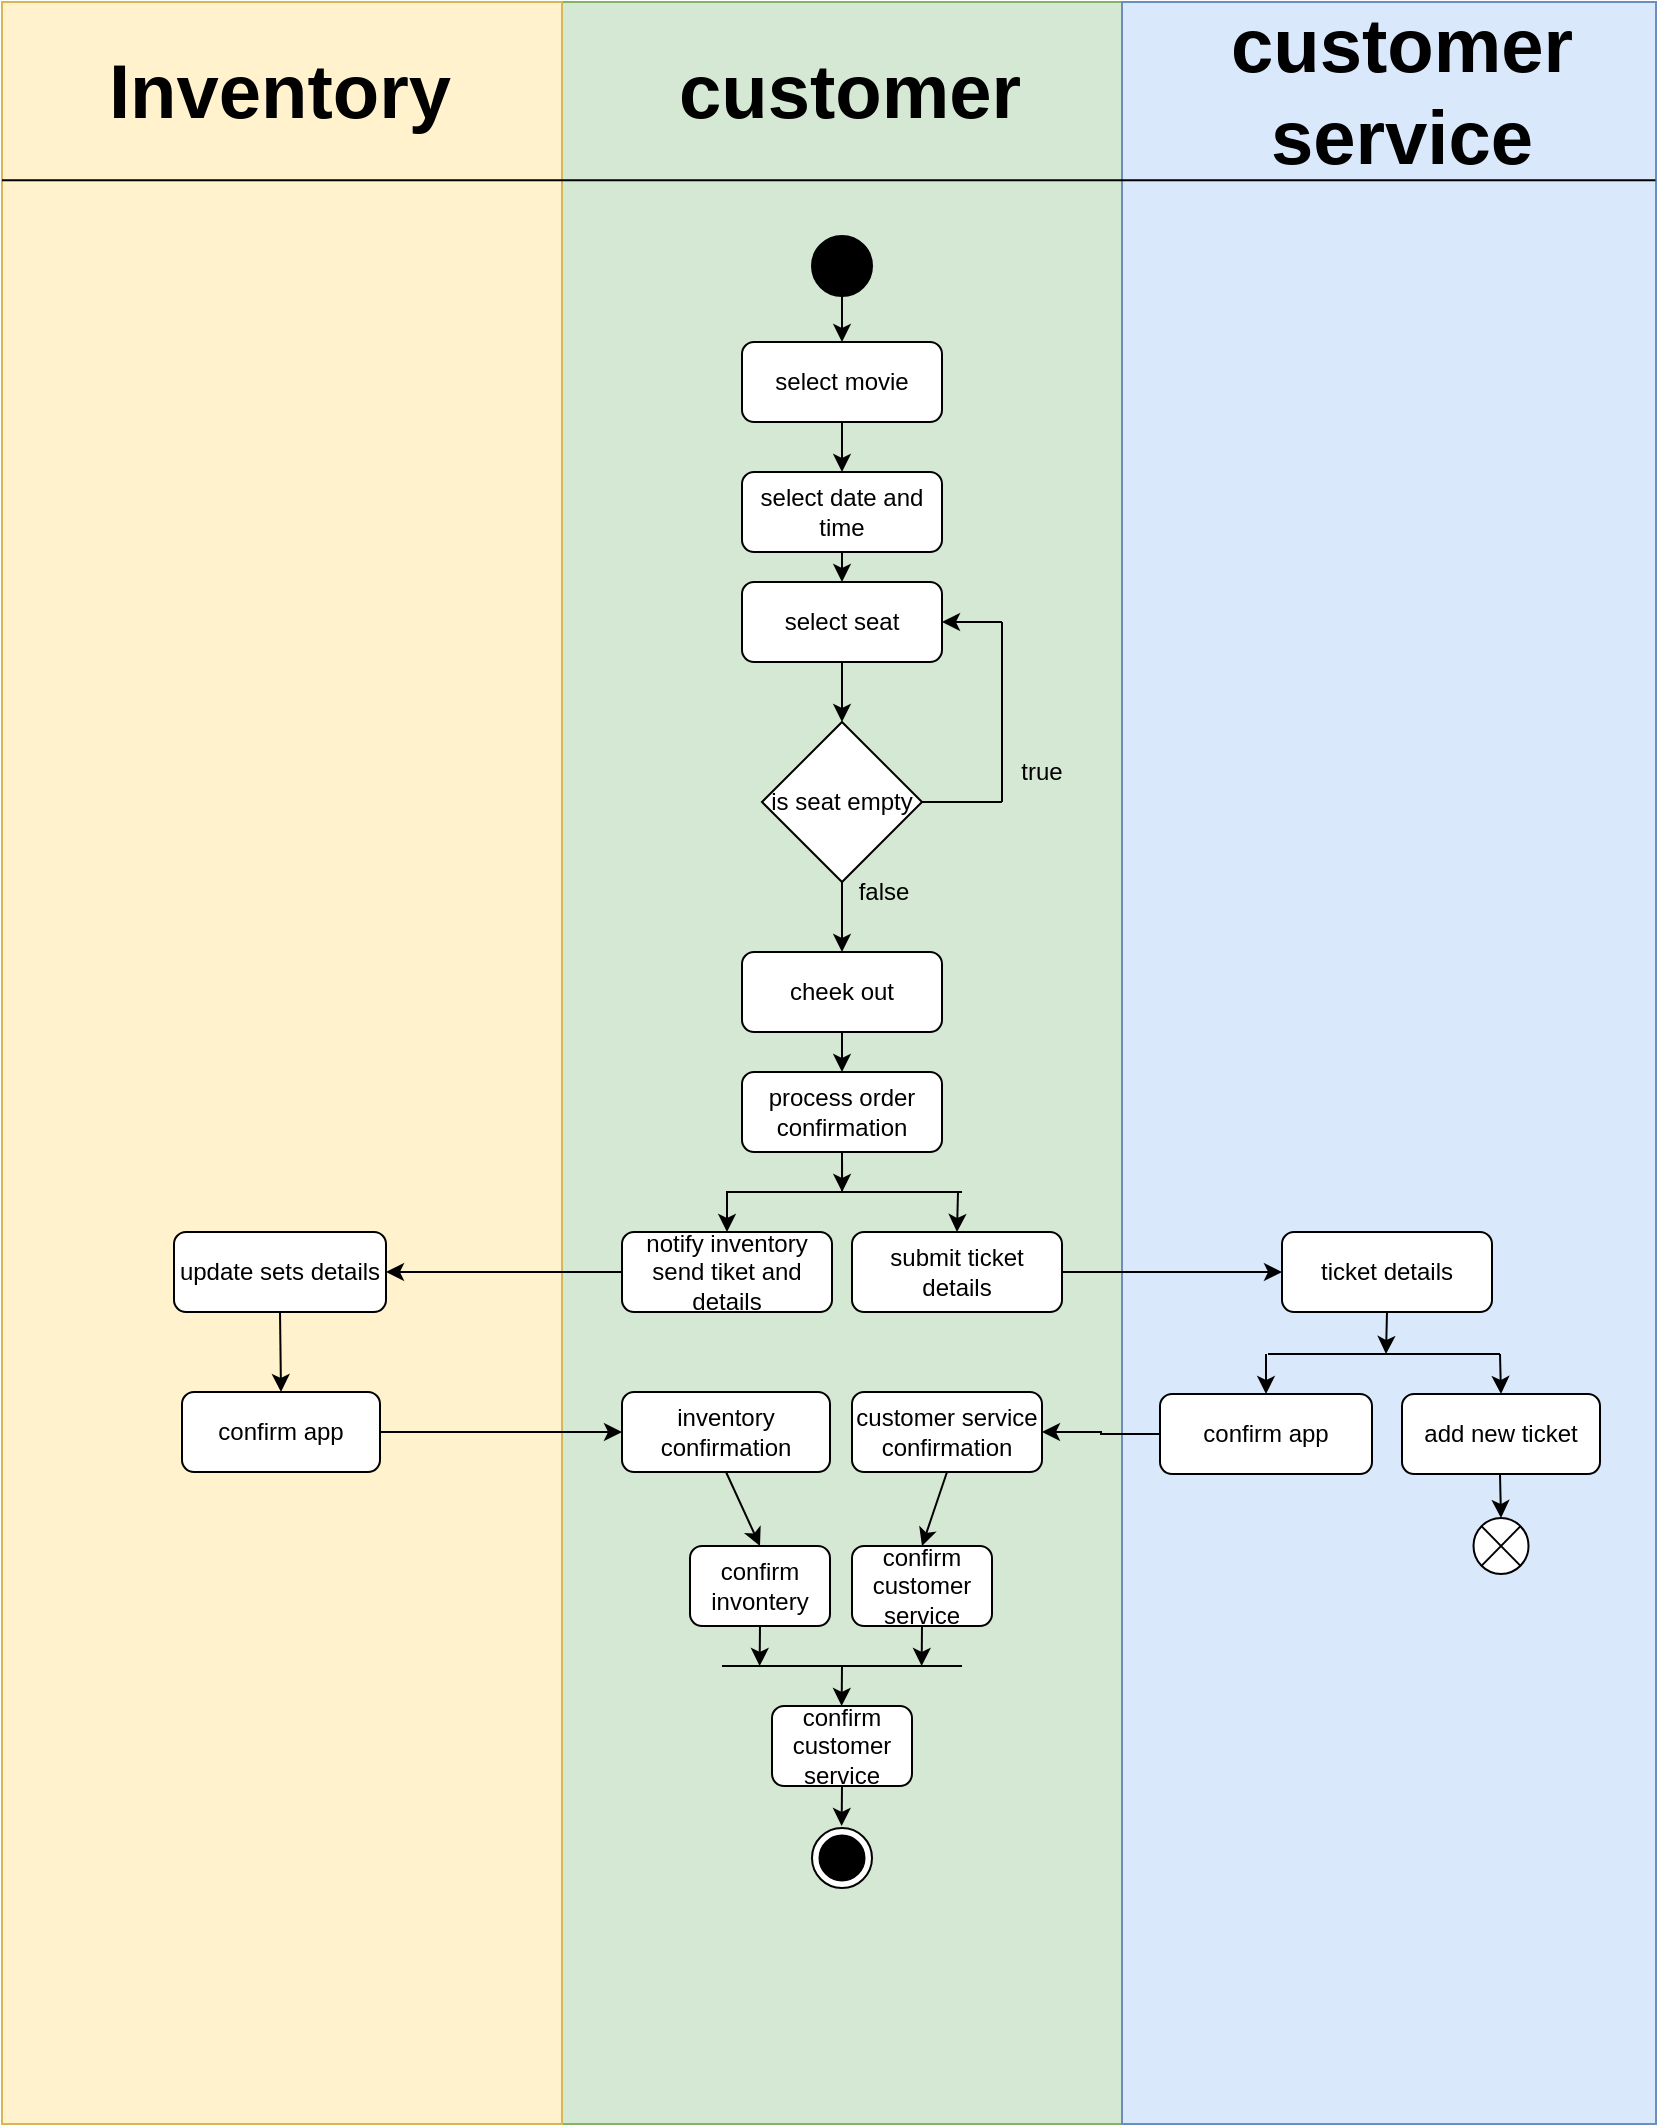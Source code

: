 <mxfile version="25.0.3">
  <diagram name="Page-1" id="kxVPLBATwL-lTFPLtfOb">
    <mxGraphModel dx="934" dy="525" grid="1" gridSize="10" guides="1" tooltips="1" connect="1" arrows="1" fold="1" page="1" pageScale="1" pageWidth="827" pageHeight="1169" math="0" shadow="0">
      <root>
        <mxCell id="0" />
        <mxCell id="1" parent="0" />
        <mxCell id="Q16-iBj3WvuILZVPS6H7-122" value="" style="verticalLabelPosition=bottom;verticalAlign=top;html=1;shape=mxgraph.basic.rect;fillColor2=none;strokeWidth=1;size=20;indent=5;fillColor=#d5e8d4;strokeColor=#82b366;" parent="1" vertex="1">
          <mxGeometry x="280" width="280" height="1061" as="geometry" />
        </mxCell>
        <mxCell id="Q16-iBj3WvuILZVPS6H7-121" value="" style="verticalLabelPosition=bottom;verticalAlign=top;html=1;shape=mxgraph.basic.rect;fillColor2=none;strokeWidth=1;size=20;indent=5;fillColor=#dae8fc;strokeColor=#6c8ebf;" parent="1" vertex="1">
          <mxGeometry x="560" width="267" height="1061" as="geometry" />
        </mxCell>
        <mxCell id="Q16-iBj3WvuILZVPS6H7-120" value="" style="verticalLabelPosition=bottom;verticalAlign=top;html=1;shape=mxgraph.basic.rect;fillColor2=none;strokeWidth=1;size=20;indent=5;fillColor=#fff2cc;strokeColor=#d6b656;" parent="1" vertex="1">
          <mxGeometry width="280" height="1061" as="geometry" />
        </mxCell>
        <mxCell id="Q16-iBj3WvuILZVPS6H7-2" value="" style="ellipse;whiteSpace=wrap;html=1;aspect=fixed;strokeColor=default;fillColor=#000000;" parent="1" vertex="1">
          <mxGeometry x="405" y="117" width="30" height="30" as="geometry" />
        </mxCell>
        <mxCell id="Q16-iBj3WvuILZVPS6H7-3" value="" style="endArrow=classic;html=1;rounded=0;strokeWidth=1;flowAnimation=0;entryX=0.5;entryY=0;entryDx=0;entryDy=0;exitX=0.5;exitY=1;exitDx=0;exitDy=0;" parent="1" source="Q16-iBj3WvuILZVPS6H7-2" target="Q16-iBj3WvuILZVPS6H7-4" edge="1">
          <mxGeometry width="50" height="50" relative="1" as="geometry">
            <mxPoint x="419.88" y="147" as="sourcePoint" />
            <mxPoint x="419.92" y="167" as="targetPoint" />
          </mxGeometry>
        </mxCell>
        <mxCell id="Q16-iBj3WvuILZVPS6H7-4" value="select movie" style="rounded=1;whiteSpace=wrap;html=1;" parent="1" vertex="1">
          <mxGeometry x="370" y="170" width="100" height="40" as="geometry" />
        </mxCell>
        <mxCell id="Q16-iBj3WvuILZVPS6H7-5" value="" style="endArrow=classic;html=1;rounded=0;entryX=0.5;entryY=0;entryDx=0;entryDy=0;exitX=0.5;exitY=1;exitDx=0;exitDy=0;" parent="1" source="kdGe8gPKuoPQ01e6E0B5-7" target="Q16-iBj3WvuILZVPS6H7-8" edge="1">
          <mxGeometry width="50" height="50" relative="1" as="geometry">
            <mxPoint x="420" y="349" as="sourcePoint" />
            <mxPoint x="420" y="525" as="targetPoint" />
          </mxGeometry>
        </mxCell>
        <mxCell id="Q16-iBj3WvuILZVPS6H7-8" value="cheek out" style="rounded=1;whiteSpace=wrap;html=1;" parent="1" vertex="1">
          <mxGeometry x="370" y="475" width="100" height="40" as="geometry" />
        </mxCell>
        <mxCell id="Q16-iBj3WvuILZVPS6H7-20" value="" style="endArrow=classic;html=1;rounded=0;entryX=0.5;entryY=0;entryDx=0;entryDy=0;exitX=0.5;exitY=1;exitDx=0;exitDy=0;" parent="1" source="Q16-iBj3WvuILZVPS6H7-8" edge="1">
          <mxGeometry width="50" height="50" relative="1" as="geometry">
            <mxPoint x="420" y="515" as="sourcePoint" />
            <mxPoint x="420" y="535" as="targetPoint" />
          </mxGeometry>
        </mxCell>
        <mxCell id="Q16-iBj3WvuILZVPS6H7-90" value="" style="edgeStyle=orthogonalEdgeStyle;rounded=0;orthogonalLoop=1;jettySize=auto;html=1;" parent="1" source="Q16-iBj3WvuILZVPS6H7-45" target="Q16-iBj3WvuILZVPS6H7-51" edge="1">
          <mxGeometry relative="1" as="geometry" />
        </mxCell>
        <mxCell id="Q16-iBj3WvuILZVPS6H7-45" value="process order confirmation" style="rounded=1;whiteSpace=wrap;html=1;shadow=0;glass=0;" parent="1" vertex="1">
          <mxGeometry x="370" y="535" width="100" height="40" as="geometry" />
        </mxCell>
        <mxCell id="Q16-iBj3WvuILZVPS6H7-46" value="" style="endArrow=classic;html=1;rounded=0;exitX=0.5;exitY=1;exitDx=0;exitDy=0;" parent="1" source="Q16-iBj3WvuILZVPS6H7-45" edge="1">
          <mxGeometry width="50" height="50" relative="1" as="geometry">
            <mxPoint x="419.78" y="575" as="sourcePoint" />
            <mxPoint x="420.07" y="595" as="targetPoint" />
          </mxGeometry>
        </mxCell>
        <mxCell id="Q16-iBj3WvuILZVPS6H7-47" value="" style="endArrow=none;html=1;rounded=0;" parent="1" edge="1">
          <mxGeometry width="50" height="50" relative="1" as="geometry">
            <mxPoint x="380" y="595" as="sourcePoint" />
            <mxPoint x="480" y="595" as="targetPoint" />
          </mxGeometry>
        </mxCell>
        <mxCell id="Q16-iBj3WvuILZVPS6H7-49" value="" style="endArrow=classic;html=1;rounded=0;entryX=0.5;entryY=0;entryDx=0;entryDy=0;" parent="1" target="Q16-iBj3WvuILZVPS6H7-50" edge="1">
          <mxGeometry width="50" height="50" relative="1" as="geometry">
            <mxPoint x="478" y="595" as="sourcePoint" />
            <mxPoint x="460.07" y="615" as="targetPoint" />
          </mxGeometry>
        </mxCell>
        <mxCell id="Q16-iBj3WvuILZVPS6H7-50" value="submit ticket details" style="rounded=1;whiteSpace=wrap;html=1;" parent="1" vertex="1">
          <mxGeometry x="425" y="615" width="105" height="40" as="geometry" />
        </mxCell>
        <mxCell id="Q16-iBj3WvuILZVPS6H7-70" value="" style="edgeStyle=orthogonalEdgeStyle;rounded=0;orthogonalLoop=1;jettySize=auto;html=1;exitX=0;exitY=0.5;exitDx=0;exitDy=0;entryX=1;entryY=0.5;entryDx=0;entryDy=0;" parent="1" source="Q16-iBj3WvuILZVPS6H7-51" target="Q16-iBj3WvuILZVPS6H7-69" edge="1">
          <mxGeometry relative="1" as="geometry">
            <mxPoint x="289" y="635" as="sourcePoint" />
          </mxGeometry>
        </mxCell>
        <mxCell id="Q16-iBj3WvuILZVPS6H7-51" value="notify inventory send tiket and details" style="rounded=1;whiteSpace=wrap;html=1;" parent="1" vertex="1">
          <mxGeometry x="310" y="615" width="105" height="40" as="geometry" />
        </mxCell>
        <mxCell id="Q16-iBj3WvuILZVPS6H7-69" value="update sets details" style="rounded=1;whiteSpace=wrap;html=1;" parent="1" vertex="1">
          <mxGeometry x="86" y="615" width="106" height="40" as="geometry" />
        </mxCell>
        <mxCell id="Q16-iBj3WvuILZVPS6H7-82" value="" style="endArrow=classic;html=1;rounded=0;exitX=0.5;exitY=1;exitDx=0;exitDy=0;entryX=0.5;entryY=0;entryDx=0;entryDy=0;" parent="1" source="Q16-iBj3WvuILZVPS6H7-69" edge="1" target="Q16-iBj3WvuILZVPS6H7-89">
          <mxGeometry width="50" height="50" relative="1" as="geometry">
            <mxPoint x="140.39" y="655" as="sourcePoint" />
            <mxPoint x="139" y="675" as="targetPoint" />
          </mxGeometry>
        </mxCell>
        <mxCell id="Q16-iBj3WvuILZVPS6H7-89" value="confirm app" style="rounded=1;whiteSpace=wrap;html=1;" parent="1" vertex="1">
          <mxGeometry x="90" y="695" width="99" height="40" as="geometry" />
        </mxCell>
        <mxCell id="Q16-iBj3WvuILZVPS6H7-94" value="customer service confirmation" style="rounded=1;whiteSpace=wrap;html=1;" parent="1" vertex="1">
          <mxGeometry x="425" y="695" width="95" height="40" as="geometry" />
        </mxCell>
        <mxCell id="Q16-iBj3WvuILZVPS6H7-95" value="inventory confirmation" style="rounded=1;whiteSpace=wrap;html=1;" parent="1" vertex="1">
          <mxGeometry x="310" y="695" width="104" height="40" as="geometry" />
        </mxCell>
        <mxCell id="Q16-iBj3WvuILZVPS6H7-97" value="" style="endArrow=classic;html=1;rounded=0;entryX=0;entryY=0.5;entryDx=0;entryDy=0;exitX=1;exitY=0.5;exitDx=0;exitDy=0;" parent="1" source="Q16-iBj3WvuILZVPS6H7-89" target="Q16-iBj3WvuILZVPS6H7-95" edge="1">
          <mxGeometry width="50" height="50" relative="1" as="geometry">
            <mxPoint x="310" y="715" as="sourcePoint" />
            <mxPoint x="320" y="714.8" as="targetPoint" />
          </mxGeometry>
        </mxCell>
        <mxCell id="Q16-iBj3WvuILZVPS6H7-98" value="" style="endArrow=classic;html=1;rounded=0;exitX=0.5;exitY=1;exitDx=0;exitDy=0;entryX=0.5;entryY=0;entryDx=0;entryDy=0;" parent="1" source="Q16-iBj3WvuILZVPS6H7-94" target="Q16-iBj3WvuILZVPS6H7-101" edge="1">
          <mxGeometry width="50" height="50" relative="1" as="geometry">
            <mxPoint x="459.82" y="735" as="sourcePoint" />
            <mxPoint x="459.82" y="755" as="targetPoint" />
          </mxGeometry>
        </mxCell>
        <mxCell id="Q16-iBj3WvuILZVPS6H7-99" value="" style="endArrow=classic;html=1;rounded=0;exitX=0.5;exitY=1;exitDx=0;exitDy=0;entryX=0.5;entryY=0;entryDx=0;entryDy=0;" parent="1" source="Q16-iBj3WvuILZVPS6H7-95" target="Q16-iBj3WvuILZVPS6H7-102" edge="1">
          <mxGeometry width="50" height="50" relative="1" as="geometry">
            <mxPoint x="379" y="735" as="sourcePoint" />
            <mxPoint x="378.82" y="755" as="targetPoint" />
          </mxGeometry>
        </mxCell>
        <mxCell id="Q16-iBj3WvuILZVPS6H7-101" value="confirm&lt;div&gt;customer service&lt;/div&gt;" style="rounded=1;whiteSpace=wrap;html=1;" parent="1" vertex="1">
          <mxGeometry x="425" y="772" width="70" height="40" as="geometry" />
        </mxCell>
        <mxCell id="Q16-iBj3WvuILZVPS6H7-102" value="confirm&lt;div&gt;invontery&lt;/div&gt;" style="rounded=1;whiteSpace=wrap;html=1;" parent="1" vertex="1">
          <mxGeometry x="344" y="772" width="70" height="40" as="geometry" />
        </mxCell>
        <mxCell id="Q16-iBj3WvuILZVPS6H7-104" value="" style="endArrow=classic;html=1;rounded=0;exitX=0.5;exitY=1;exitDx=0;exitDy=0;" parent="1" source="Q16-iBj3WvuILZVPS6H7-101" edge="1">
          <mxGeometry width="50" height="50" relative="1" as="geometry">
            <mxPoint x="460" y="812" as="sourcePoint" />
            <mxPoint x="459.82" y="832" as="targetPoint" />
          </mxGeometry>
        </mxCell>
        <mxCell id="Q16-iBj3WvuILZVPS6H7-105" value="" style="endArrow=classic;html=1;rounded=0;exitX=0.5;exitY=1;exitDx=0;exitDy=0;" parent="1" source="Q16-iBj3WvuILZVPS6H7-102" edge="1">
          <mxGeometry width="50" height="50" relative="1" as="geometry">
            <mxPoint x="379" y="812" as="sourcePoint" />
            <mxPoint x="378.82" y="832" as="targetPoint" />
          </mxGeometry>
        </mxCell>
        <mxCell id="Q16-iBj3WvuILZVPS6H7-106" value="" style="endArrow=none;html=1;rounded=0;" parent="1" edge="1">
          <mxGeometry width="50" height="50" relative="1" as="geometry">
            <mxPoint x="360" y="832" as="sourcePoint" />
            <mxPoint x="480" y="832" as="targetPoint" />
          </mxGeometry>
        </mxCell>
        <mxCell id="Q16-iBj3WvuILZVPS6H7-107" value="" style="endArrow=classic;html=1;rounded=0;exitX=0.5;exitY=1;exitDx=0;exitDy=0;" parent="1" edge="1">
          <mxGeometry width="50" height="50" relative="1" as="geometry">
            <mxPoint x="420" y="832" as="sourcePoint" />
            <mxPoint x="419.82" y="852" as="targetPoint" />
          </mxGeometry>
        </mxCell>
        <mxCell id="Q16-iBj3WvuILZVPS6H7-108" value="confirm&lt;div&gt;customer service&lt;/div&gt;" style="rounded=1;whiteSpace=wrap;html=1;" parent="1" vertex="1">
          <mxGeometry x="385" y="852" width="70" height="40" as="geometry" />
        </mxCell>
        <mxCell id="Q16-iBj3WvuILZVPS6H7-111" value="" style="endArrow=classic;html=1;rounded=0;exitX=0.5;exitY=1;exitDx=0;exitDy=0;" parent="1" edge="1">
          <mxGeometry width="50" height="50" relative="1" as="geometry">
            <mxPoint x="420" y="892" as="sourcePoint" />
            <mxPoint x="419.82" y="912" as="targetPoint" />
            <Array as="points">
              <mxPoint x="420" y="892" />
            </Array>
          </mxGeometry>
        </mxCell>
        <mxCell id="Q16-iBj3WvuILZVPS6H7-124" value="" style="endArrow=none;html=1;rounded=0;entryX=0.999;entryY=0.084;entryDx=0;entryDy=0;entryPerimeter=0;exitX=0;exitY=0.084;exitDx=0;exitDy=0;exitPerimeter=0;" parent="1" source="Q16-iBj3WvuILZVPS6H7-120" target="Q16-iBj3WvuILZVPS6H7-121" edge="1">
          <mxGeometry width="50" height="50" relative="1" as="geometry">
            <mxPoint x="2" y="100" as="sourcePoint" />
            <mxPoint x="823.126" y="96.551" as="targetPoint" />
          </mxGeometry>
        </mxCell>
        <mxCell id="Q16-iBj3WvuILZVPS6H7-125" value="&lt;font&gt;Inventory&lt;/font&gt;" style="text;html=1;align=center;verticalAlign=middle;whiteSpace=wrap;rounded=0;fontStyle=1;fontSize=38;" parent="1" vertex="1">
          <mxGeometry x="43" y="30" width="192" height="30" as="geometry" />
        </mxCell>
        <mxCell id="Q16-iBj3WvuILZVPS6H7-126" value="&lt;font&gt;customer&lt;/font&gt;&lt;span style=&quot;color: rgba(0, 0, 0, 0); font-family: monospace; font-weight: 400; text-align: start; text-wrap-mode: nowrap; font-size: 0px;&quot;&gt;%3CmxGraphModel%3E%3Croot%3E%3CmxCell%20id%3D%220%22%2F%3E%3CmxCell%20id%3D%221%22%20parent%3D%220%22%2F%3E%3CmxCell%20id%3D%222%22%20value%3D%22%26lt%3Bfont%26gt%3BInventory%26lt%3B%2Ffont%26gt%3B%22%20style%3D%22text%3Bhtml%3D1%3Balign%3Dcenter%3BverticalAlign%3Dmiddle%3BwhiteSpace%3Dwrap%3Brounded%3D0%3BfontStyle%3D1%3BfontSize%3D38%3B%22%20vertex%3D%221%22%20parent%3D%221%22%3E%3CmxGeometry%20x%3D%2243%22%20y%3D%2230%22%20width%3D%22192%22%20height%3D%2230%22%20as%3D%22geometry%22%2F%3E%3C%2FmxCell%3E%3C%2Froot%3E%3C%2FmxGraphModel%3E&lt;/span&gt;" style="text;html=1;align=center;verticalAlign=middle;whiteSpace=wrap;rounded=0;fontStyle=1;fontSize=38;" parent="1" vertex="1">
          <mxGeometry x="328" y="30" width="192" height="30" as="geometry" />
        </mxCell>
        <mxCell id="Q16-iBj3WvuILZVPS6H7-127" value="customer service" style="text;html=1;align=center;verticalAlign=middle;whiteSpace=wrap;rounded=0;fontStyle=1;fontSize=38;" parent="1" vertex="1">
          <mxGeometry x="604" y="30" width="192" height="30" as="geometry" />
        </mxCell>
        <mxCell id="Q16-iBj3WvuILZVPS6H7-129" value="" style="ellipse;whiteSpace=wrap;html=1;aspect=fixed;fillColor=#FFFFFF;" parent="1" vertex="1">
          <mxGeometry x="405" y="913" width="30" height="30" as="geometry" />
        </mxCell>
        <mxCell id="uWAsY4eUGRDvIrfDlokK-1" value="" style="endArrow=classic;html=1;rounded=0;exitX=1;exitY=0.5;exitDx=0;exitDy=0;entryX=0;entryY=0.5;entryDx=0;entryDy=0;" parent="1" source="Q16-iBj3WvuILZVPS6H7-50" target="uWAsY4eUGRDvIrfDlokK-2" edge="1">
          <mxGeometry width="50" height="50" relative="1" as="geometry">
            <mxPoint x="560" y="648" as="sourcePoint" />
            <mxPoint x="610" y="598" as="targetPoint" />
          </mxGeometry>
        </mxCell>
        <mxCell id="uWAsY4eUGRDvIrfDlokK-2" value="ticket details" style="rounded=1;whiteSpace=wrap;html=1;" parent="1" vertex="1">
          <mxGeometry x="640" y="615" width="105" height="40" as="geometry" />
        </mxCell>
        <mxCell id="uWAsY4eUGRDvIrfDlokK-3" value="" style="endArrow=classic;html=1;rounded=0;exitX=0.5;exitY=1;exitDx=0;exitDy=0;" parent="1" source="uWAsY4eUGRDvIrfDlokK-2" edge="1">
          <mxGeometry width="50" height="50" relative="1" as="geometry">
            <mxPoint x="692.5" y="652" as="sourcePoint" />
            <mxPoint x="692" y="676" as="targetPoint" />
          </mxGeometry>
        </mxCell>
        <mxCell id="uWAsY4eUGRDvIrfDlokK-4" value="" style="endArrow=none;html=1;rounded=0;" parent="1" edge="1">
          <mxGeometry width="50" height="50" relative="1" as="geometry">
            <mxPoint x="633" y="676" as="sourcePoint" />
            <mxPoint x="749" y="676" as="targetPoint" />
          </mxGeometry>
        </mxCell>
        <mxCell id="uWAsY4eUGRDvIrfDlokK-5" value="" style="endArrow=classic;html=1;rounded=0;entryX=0.5;entryY=0;entryDx=0;entryDy=0;" parent="1" target="uWAsY4eUGRDvIrfDlokK-7" edge="1">
          <mxGeometry width="50" height="50" relative="1" as="geometry">
            <mxPoint x="632" y="676" as="sourcePoint" />
            <mxPoint x="652.9" y="696" as="targetPoint" />
          </mxGeometry>
        </mxCell>
        <mxCell id="uWAsY4eUGRDvIrfDlokK-6" value="" style="endArrow=classic;html=1;rounded=0;entryX=0.5;entryY=0;entryDx=0;entryDy=0;" parent="1" target="uWAsY4eUGRDvIrfDlokK-9" edge="1">
          <mxGeometry width="50" height="50" relative="1" as="geometry">
            <mxPoint x="749" y="676" as="sourcePoint" />
            <mxPoint x="749.81" y="696" as="targetPoint" />
          </mxGeometry>
        </mxCell>
        <mxCell id="uWAsY4eUGRDvIrfDlokK-15" value="" style="edgeStyle=orthogonalEdgeStyle;rounded=0;orthogonalLoop=1;jettySize=auto;html=1;" parent="1" source="uWAsY4eUGRDvIrfDlokK-7" target="Q16-iBj3WvuILZVPS6H7-94" edge="1">
          <mxGeometry relative="1" as="geometry" />
        </mxCell>
        <mxCell id="uWAsY4eUGRDvIrfDlokK-7" value="confirm app" style="rounded=1;whiteSpace=wrap;html=1;" parent="1" vertex="1">
          <mxGeometry x="579" y="696" width="106" height="40" as="geometry" />
        </mxCell>
        <mxCell id="uWAsY4eUGRDvIrfDlokK-8" value="" style="endArrow=classic;html=1;rounded=0;entryX=0.5;entryY=0;entryDx=0;entryDy=0;exitX=0.5;exitY=1;exitDx=0;exitDy=0;" parent="1" target="kdGe8gPKuoPQ01e6E0B5-14" edge="1">
          <mxGeometry width="50" height="50" relative="1" as="geometry">
            <mxPoint x="749" y="736" as="sourcePoint" />
            <mxPoint x="749" y="760" as="targetPoint" />
          </mxGeometry>
        </mxCell>
        <mxCell id="uWAsY4eUGRDvIrfDlokK-9" value="add new ticket" style="rounded=1;whiteSpace=wrap;html=1;" parent="1" vertex="1">
          <mxGeometry x="700" y="696" width="99" height="40" as="geometry" />
        </mxCell>
        <mxCell id="kdGe8gPKuoPQ01e6E0B5-1" value="" style="ellipse;whiteSpace=wrap;html=1;aspect=fixed;fillColor=#000000;strokeColor=default;" vertex="1" parent="1">
          <mxGeometry x="408.75" y="916.75" width="22.5" height="22.5" as="geometry" />
        </mxCell>
        <mxCell id="kdGe8gPKuoPQ01e6E0B5-2" value="select date and time&lt;span style=&quot;color: rgba(0, 0, 0, 0); font-family: monospace; font-size: 0px; text-align: start; text-wrap-mode: nowrap;&quot;&gt;%3CmxGraphModel%3E%3Croot%3E%3CmxCell%20id%3D%220%22%2F%3E%3CmxCell%20id%3D%221%22%20parent%3D%220%22%2F%3E%3CmxCell%20id%3D%222%22%20value%3D%22%22%20style%3D%22endArrow%3Dclassic%3Bhtml%3D1%3Brounded%3D0%3BstrokeWidth%3D1%3BflowAnimation%3D0%3BentryX%3D0.5%3BentryY%3D0%3BentryDx%3D0%3BentryDy%3D0%3BexitX%3D0.5%3BexitY%3D1%3BexitDx%3D0%3BexitDy%3D0%3B%22%20edge%3D%221%22%20parent%3D%221%22%3E%3CmxGeometry%20width%3D%2250%22%20height%3D%2250%22%20relative%3D%221%22%20as%3D%22geometry%22%3E%3CmxPoint%20x%3D%22420%22%20y%3D%22147%22%20as%3D%22sourcePoint%22%2F%3E%3CmxPoint%20x%3D%22420%22%20y%3D%22170%22%20as%3D%22targetPoint%22%2F%3E%3C%2FmxGeometry%3E%3C%2FmxCell%3E%3C%2Froot%3E%3C%2FmxGraphModel%3E&lt;/span&gt;&lt;span style=&quot;color: rgba(0, 0, 0, 0); font-family: monospace; font-size: 0px; text-align: start; text-wrap-mode: nowrap;&quot;&gt;%3CmxGraphModel%3E%3Croot%3E%3CmxCell%20id%3D%220%22%2F%3E%3CmxCell%20id%3D%221%22%20parent%3D%220%22%2F%3E%3CmxCell%20id%3D%222%22%20value%3D%22%22%20style%3D%22endArrow%3Dclassic%3Bhtml%3D1%3Brounded%3D0%3BstrokeWidth%3D1%3BflowAnimation%3D0%3BentryX%3D0.5%3BentryY%3D0%3BentryDx%3D0%3BentryDy%3D0%3BexitX%3D0.5%3BexitY%3D1%3BexitDx%3D0%3BexitDy%3D0%3B%22%20edge%3D%221%22%20parent%3D%221%22%3E%3CmxGeometry%20width%3D%2250%22%20height%3D%2250%22%20relative%3D%221%22%20as%3D%22geometry%22%3E%3CmxPoint%20x%3D%22420%22%20y%3D%22147%22%20as%3D%22sourcePoint%22%2F%3E%3CmxPoint%20x%3D%22420%22%20y%3D%22170%22%20as%3D%22targetPoint%22%2F%3E%3C%2FmxGeometry%3E%3C%2FmxCell%3E%3C%2Froot%3E%3C%2FmxGraphModel%3E&lt;/span&gt;" style="rounded=1;whiteSpace=wrap;html=1;" vertex="1" parent="1">
          <mxGeometry x="370" y="235" width="100" height="40" as="geometry" />
        </mxCell>
        <mxCell id="kdGe8gPKuoPQ01e6E0B5-4" value="" style="endArrow=classic;html=1;rounded=0;strokeWidth=1;flowAnimation=0;entryX=0.5;entryY=0;entryDx=0;entryDy=0;exitX=0.5;exitY=1;exitDx=0;exitDy=0;" edge="1" parent="1" source="Q16-iBj3WvuILZVPS6H7-4" target="kdGe8gPKuoPQ01e6E0B5-2">
          <mxGeometry width="50" height="50" relative="1" as="geometry">
            <mxPoint x="430" y="210" as="sourcePoint" />
            <mxPoint x="430" y="233" as="targetPoint" />
          </mxGeometry>
        </mxCell>
        <mxCell id="kdGe8gPKuoPQ01e6E0B5-5" value="select seat" style="rounded=1;whiteSpace=wrap;html=1;" vertex="1" parent="1">
          <mxGeometry x="370" y="290" width="100" height="40" as="geometry" />
        </mxCell>
        <mxCell id="kdGe8gPKuoPQ01e6E0B5-6" value="" style="endArrow=classic;html=1;rounded=0;strokeWidth=1;flowAnimation=0;entryX=0.5;entryY=0;entryDx=0;entryDy=0;exitX=0.5;exitY=1;exitDx=0;exitDy=0;" edge="1" parent="1" source="kdGe8gPKuoPQ01e6E0B5-2" target="kdGe8gPKuoPQ01e6E0B5-5">
          <mxGeometry width="50" height="50" relative="1" as="geometry">
            <mxPoint x="430" y="220" as="sourcePoint" />
            <mxPoint x="430" y="245" as="targetPoint" />
          </mxGeometry>
        </mxCell>
        <mxCell id="kdGe8gPKuoPQ01e6E0B5-7" value="is seat empty" style="rhombus;whiteSpace=wrap;html=1;" vertex="1" parent="1">
          <mxGeometry x="380" y="360" width="80" height="80" as="geometry" />
        </mxCell>
        <mxCell id="kdGe8gPKuoPQ01e6E0B5-8" value="" style="endArrow=classic;html=1;rounded=0;entryX=0.5;entryY=0;entryDx=0;entryDy=0;exitX=0.5;exitY=1;exitDx=0;exitDy=0;" edge="1" parent="1" source="kdGe8gPKuoPQ01e6E0B5-5" target="kdGe8gPKuoPQ01e6E0B5-7">
          <mxGeometry width="50" height="50" relative="1" as="geometry">
            <mxPoint x="470" y="440" as="sourcePoint" />
            <mxPoint x="430" y="535" as="targetPoint" />
          </mxGeometry>
        </mxCell>
        <mxCell id="kdGe8gPKuoPQ01e6E0B5-9" value="" style="endArrow=classic;html=1;rounded=0;entryX=1;entryY=0.5;entryDx=0;entryDy=0;" edge="1" parent="1" target="kdGe8gPKuoPQ01e6E0B5-5">
          <mxGeometry width="50" height="50" relative="1" as="geometry">
            <mxPoint x="500" y="310" as="sourcePoint" />
            <mxPoint x="555" y="310" as="targetPoint" />
          </mxGeometry>
        </mxCell>
        <mxCell id="kdGe8gPKuoPQ01e6E0B5-10" value="" style="endArrow=none;html=1;rounded=0;exitX=1;exitY=0.5;exitDx=0;exitDy=0;" edge="1" parent="1" source="kdGe8gPKuoPQ01e6E0B5-7">
          <mxGeometry width="50" height="50" relative="1" as="geometry">
            <mxPoint x="500" y="410" as="sourcePoint" />
            <mxPoint x="500" y="400" as="targetPoint" />
          </mxGeometry>
        </mxCell>
        <mxCell id="kdGe8gPKuoPQ01e6E0B5-11" value="" style="endArrow=none;html=1;rounded=0;" edge="1" parent="1">
          <mxGeometry width="50" height="50" relative="1" as="geometry">
            <mxPoint x="500" y="310" as="sourcePoint" />
            <mxPoint x="500" y="400" as="targetPoint" />
          </mxGeometry>
        </mxCell>
        <mxCell id="kdGe8gPKuoPQ01e6E0B5-12" value="true&lt;span style=&quot;color: rgba(0, 0, 0, 0); font-family: monospace; font-size: 0px; text-align: start; text-wrap-mode: nowrap;&quot;&gt;%3CmxGraphModel%3E%3Croot%3E%3CmxCell%20id%3D%220%22%2F%3E%3CmxCell%20id%3D%221%22%20parent%3D%220%22%2F%3E%3CmxCell%20id%3D%222%22%20value%3D%22%22%20style%3D%22endArrow%3Dnone%3Bhtml%3D1%3Brounded%3D0%3BexitX%3D1%3BexitY%3D0.5%3BexitDx%3D0%3BexitDy%3D0%3B%22%20edge%3D%221%22%20parent%3D%221%22%3E%3CmxGeometry%20width%3D%2250%22%20height%3D%2250%22%20relative%3D%221%22%20as%3D%22geometry%22%3E%3CmxPoint%20x%3D%22460%22%20y%3D%22400%22%20as%3D%22sourcePoint%22%2F%3E%3CmxPoint%20x%3D%22500%22%20y%3D%22400%22%20as%3D%22targetPoint%22%2F%3E%3C%2FmxGeometry%3E%3C%2FmxCell%3E%3C%2Froot%3E%3C%2FmxGraphModel%3E&lt;/span&gt;" style="text;html=1;align=center;verticalAlign=middle;whiteSpace=wrap;rounded=0;" vertex="1" parent="1">
          <mxGeometry x="490" y="370" width="60" height="30" as="geometry" />
        </mxCell>
        <mxCell id="kdGe8gPKuoPQ01e6E0B5-13" value="false" style="text;html=1;align=center;verticalAlign=middle;whiteSpace=wrap;rounded=0;" vertex="1" parent="1">
          <mxGeometry x="411" y="430" width="60" height="30" as="geometry" />
        </mxCell>
        <mxCell id="kdGe8gPKuoPQ01e6E0B5-14" value="" style="shape=sumEllipse;perimeter=ellipsePerimeter;whiteSpace=wrap;html=1;backgroundOutline=1;" vertex="1" parent="1">
          <mxGeometry x="735.75" y="758" width="27.5" height="28" as="geometry" />
        </mxCell>
      </root>
    </mxGraphModel>
  </diagram>
</mxfile>
